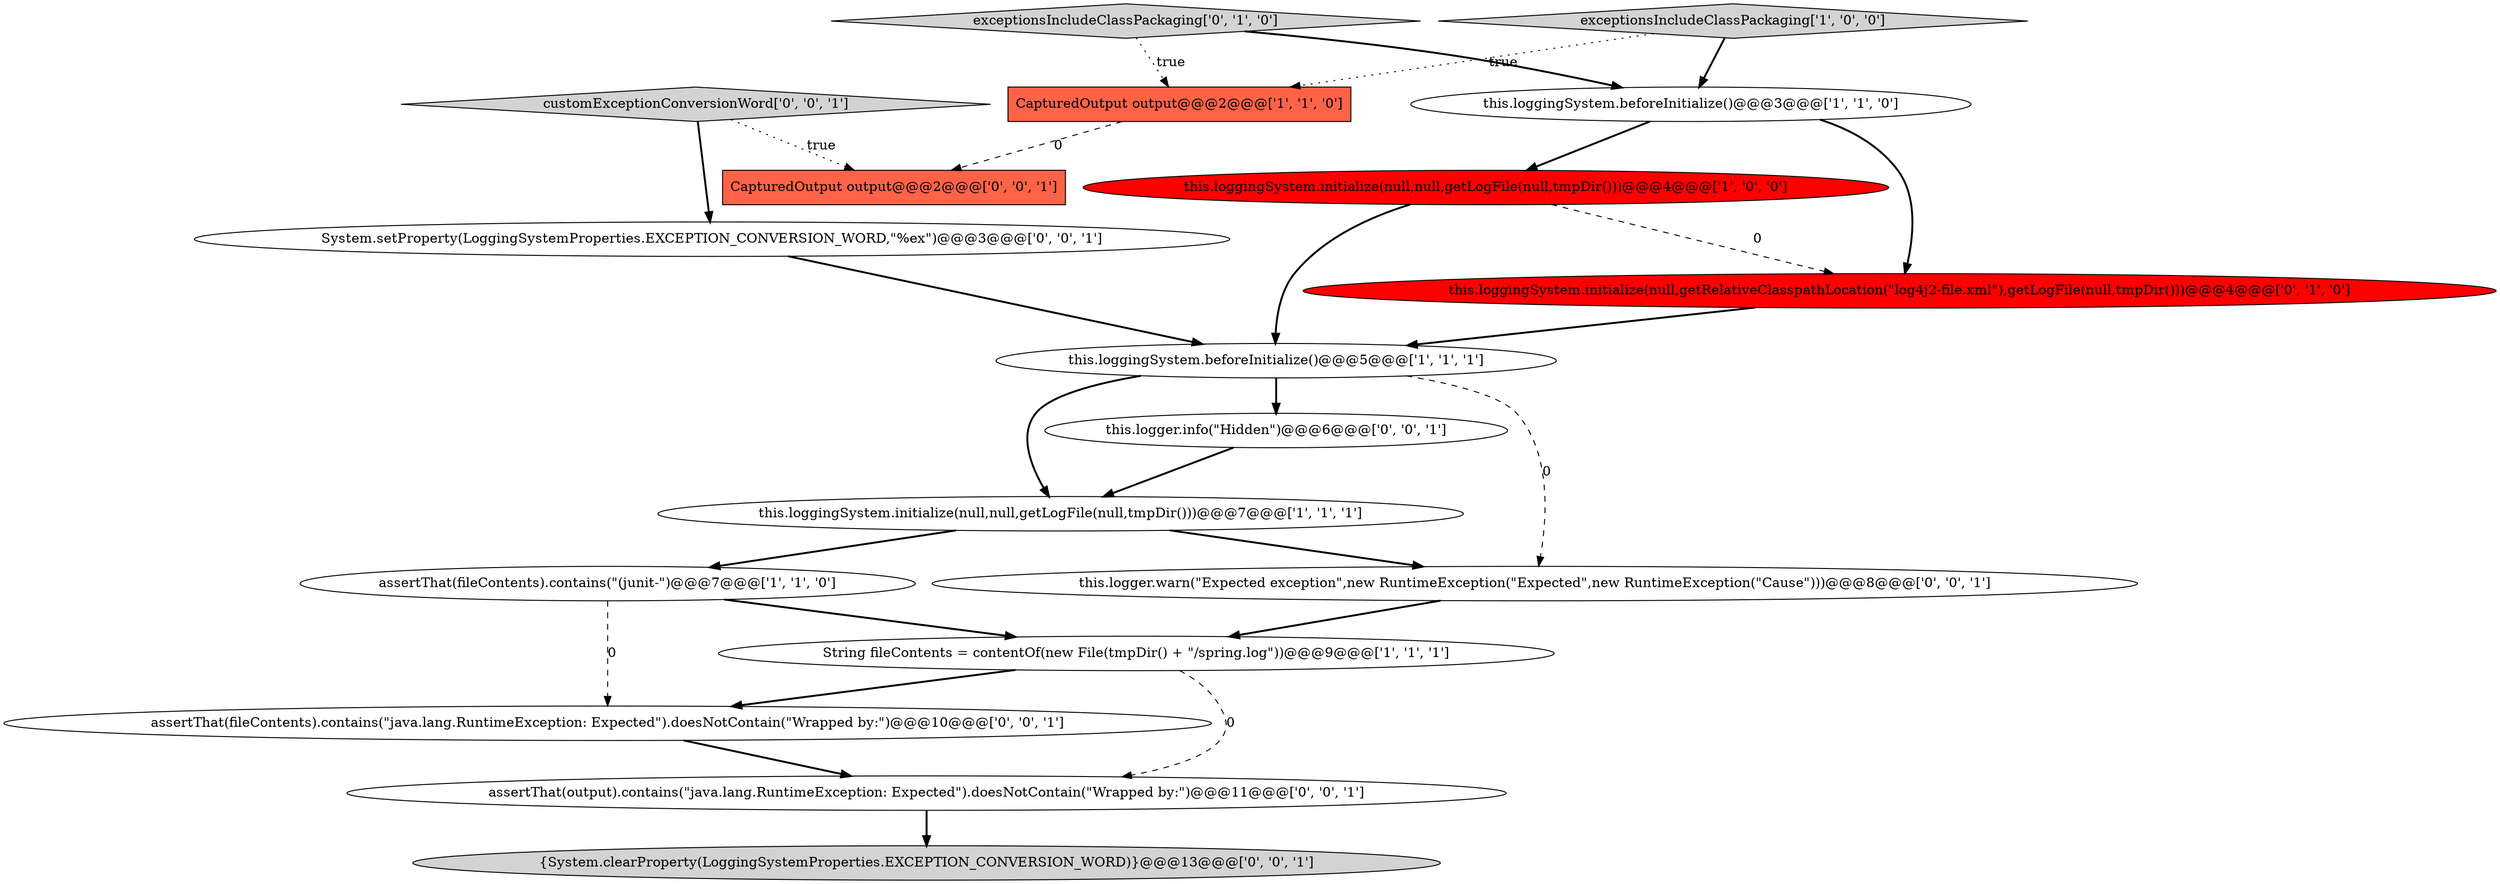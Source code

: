 digraph {
6 [style = filled, label = "this.loggingSystem.beforeInitialize()@@@5@@@['1', '1', '1']", fillcolor = white, shape = ellipse image = "AAA0AAABBB1BBB"];
12 [style = filled, label = "{System.clearProperty(LoggingSystemProperties.EXCEPTION_CONVERSION_WORD)}@@@13@@@['0', '0', '1']", fillcolor = lightgray, shape = ellipse image = "AAA0AAABBB3BBB"];
2 [style = filled, label = "String fileContents = contentOf(new File(tmpDir() + \"/spring.log\"))@@@9@@@['1', '1', '1']", fillcolor = white, shape = ellipse image = "AAA0AAABBB1BBB"];
14 [style = filled, label = "System.setProperty(LoggingSystemProperties.EXCEPTION_CONVERSION_WORD,\"%ex\")@@@3@@@['0', '0', '1']", fillcolor = white, shape = ellipse image = "AAA0AAABBB3BBB"];
13 [style = filled, label = "assertThat(output).contains(\"java.lang.RuntimeException: Expected\").doesNotContain(\"Wrapped by:\")@@@11@@@['0', '0', '1']", fillcolor = white, shape = ellipse image = "AAA0AAABBB3BBB"];
1 [style = filled, label = "assertThat(fileContents).contains(\"(junit-\")@@@7@@@['1', '1', '0']", fillcolor = white, shape = ellipse image = "AAA0AAABBB1BBB"];
0 [style = filled, label = "CapturedOutput output@@@2@@@['1', '1', '0']", fillcolor = tomato, shape = box image = "AAA0AAABBB1BBB"];
10 [style = filled, label = "this.logger.info(\"Hidden\")@@@6@@@['0', '0', '1']", fillcolor = white, shape = ellipse image = "AAA0AAABBB3BBB"];
5 [style = filled, label = "this.loggingSystem.beforeInitialize()@@@3@@@['1', '1', '0']", fillcolor = white, shape = ellipse image = "AAA0AAABBB1BBB"];
4 [style = filled, label = "this.loggingSystem.initialize(null,null,getLogFile(null,tmpDir()))@@@4@@@['1', '0', '0']", fillcolor = red, shape = ellipse image = "AAA1AAABBB1BBB"];
17 [style = filled, label = "CapturedOutput output@@@2@@@['0', '0', '1']", fillcolor = tomato, shape = box image = "AAA0AAABBB3BBB"];
7 [style = filled, label = "this.loggingSystem.initialize(null,null,getLogFile(null,tmpDir()))@@@7@@@['1', '1', '1']", fillcolor = white, shape = ellipse image = "AAA0AAABBB1BBB"];
8 [style = filled, label = "this.loggingSystem.initialize(null,getRelativeClasspathLocation(\"log4j2-file.xml\"),getLogFile(null,tmpDir()))@@@4@@@['0', '1', '0']", fillcolor = red, shape = ellipse image = "AAA1AAABBB2BBB"];
11 [style = filled, label = "customExceptionConversionWord['0', '0', '1']", fillcolor = lightgray, shape = diamond image = "AAA0AAABBB3BBB"];
9 [style = filled, label = "exceptionsIncludeClassPackaging['0', '1', '0']", fillcolor = lightgray, shape = diamond image = "AAA0AAABBB2BBB"];
3 [style = filled, label = "exceptionsIncludeClassPackaging['1', '0', '0']", fillcolor = lightgray, shape = diamond image = "AAA0AAABBB1BBB"];
16 [style = filled, label = "assertThat(fileContents).contains(\"java.lang.RuntimeException: Expected\").doesNotContain(\"Wrapped by:\")@@@10@@@['0', '0', '1']", fillcolor = white, shape = ellipse image = "AAA0AAABBB3BBB"];
15 [style = filled, label = "this.logger.warn(\"Expected exception\",new RuntimeException(\"Expected\",new RuntimeException(\"Cause\")))@@@8@@@['0', '0', '1']", fillcolor = white, shape = ellipse image = "AAA0AAABBB3BBB"];
5->8 [style = bold, label=""];
15->2 [style = bold, label=""];
16->13 [style = bold, label=""];
9->0 [style = dotted, label="true"];
7->1 [style = bold, label=""];
11->14 [style = bold, label=""];
4->6 [style = bold, label=""];
11->17 [style = dotted, label="true"];
8->6 [style = bold, label=""];
0->17 [style = dashed, label="0"];
10->7 [style = bold, label=""];
3->5 [style = bold, label=""];
13->12 [style = bold, label=""];
6->15 [style = dashed, label="0"];
1->16 [style = dashed, label="0"];
2->13 [style = dashed, label="0"];
6->10 [style = bold, label=""];
5->4 [style = bold, label=""];
4->8 [style = dashed, label="0"];
3->0 [style = dotted, label="true"];
9->5 [style = bold, label=""];
7->15 [style = bold, label=""];
1->2 [style = bold, label=""];
6->7 [style = bold, label=""];
14->6 [style = bold, label=""];
2->16 [style = bold, label=""];
}
